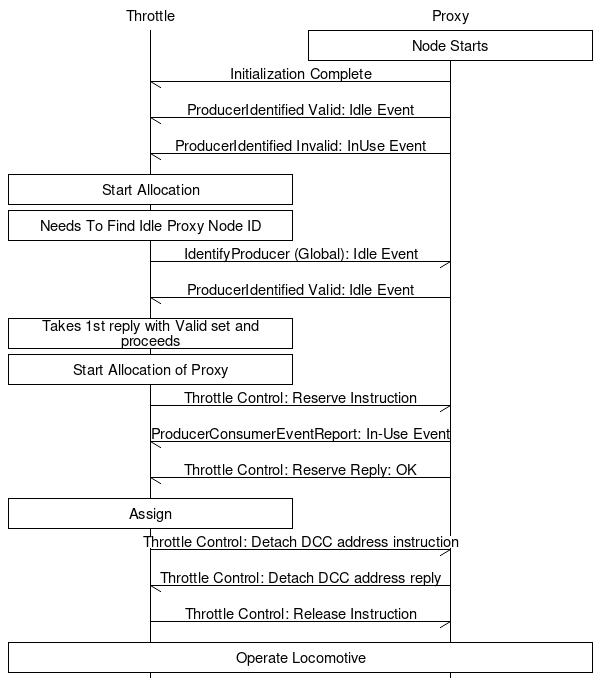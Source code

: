# MSC for normal allocation & deallocation of a throttle control proxy
msc {

  t [label="Throttle"], p [label="Proxy"];


  p box p [label="Node Starts"];
  

  p->* [ label = "Initialization Complete" ] ;
  p->* [ label = "ProducerIdentified Valid: Idle Event" ] ;
  p->* [ label = "ProducerIdentified Invalid: InUse Event" ] ;

  t box t [label="Start Allocation"];

  t box t [label="Needs To Find Idle Proxy Node ID"];
  t->* [ label = "IdentifyProducer (Global): Idle Event" ] ;
  p->* [ label = "ProducerIdentified Valid: Idle Event" ] ;
  t box t [label="Takes 1st reply with Valid set and proceeds"];
  
  t box t [label="Start Allocation of Proxy"];

  t->p [ label = "Throttle Control: Reserve Instruction" ] ;

  p->* [ label = "ProducerConsumerEventReport: In-Use Event" ] ;
  p->t [ label = "Throttle Control: Reserve Reply: OK" ] ;

  t box t [label="Assign"];

  t->p [ label = "Throttle Control: Detach DCC address instruction" ] ;
  p->t [ label = "Throttle Control: Detach DCC address reply" ] ;

  t->p [ label = "Throttle Control: Release Instruction" ] ;

  t box p [label="Operate Locomotive"];
  
}
